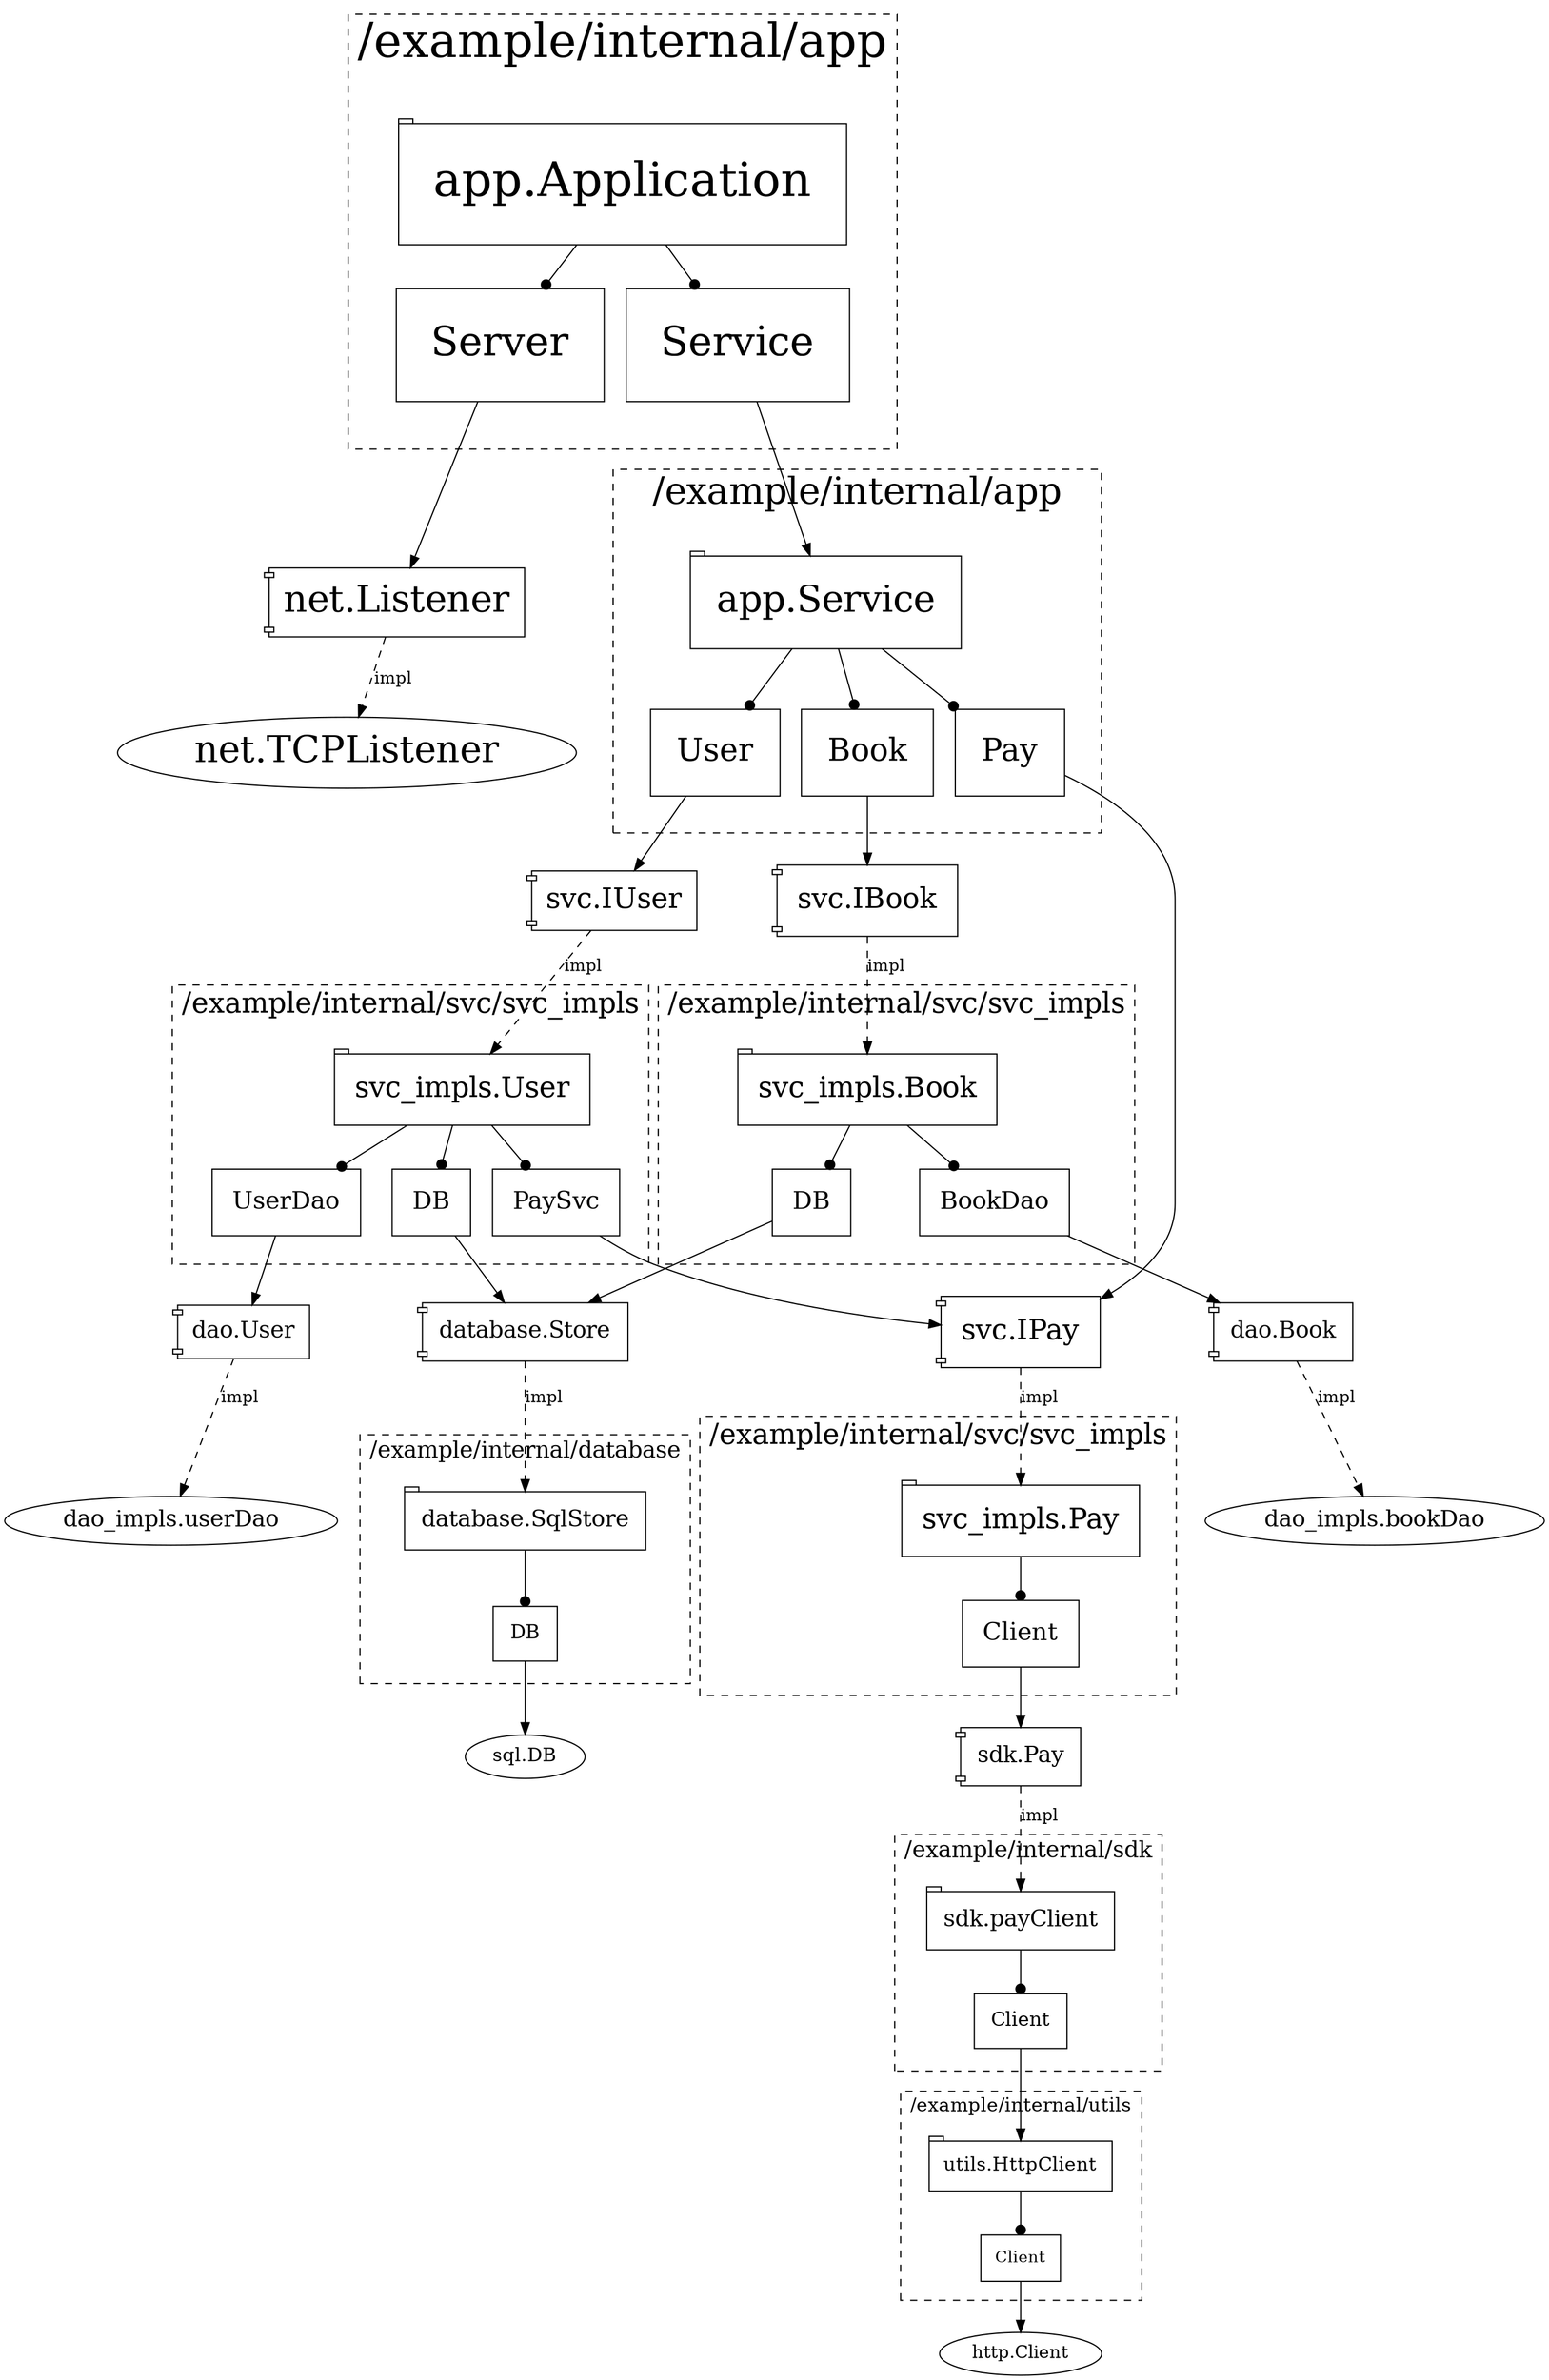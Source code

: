 digraph G {
	"app.Application"->"app.Application:Server"[ arrowhead=dot ];
	"app.Application:Server"->"net.Listener";
	"net.Listener"->"net.TCPListener"[ label=impl, style=dashed ];
	"app.Application"->"app.Application:Service"[ arrowhead=dot ];
	"app.Application:Service"->"app.Service";
	"app.Service"->"app.Service:User"[ arrowhead=dot ];
	"app.Service:User"->"svc.IUser";
	"svc.IUser"->"svc_impls.User"[ label=impl, style=dashed ];
	"svc_impls.User"->"svc_impls.User:UserDao"[ arrowhead=dot ];
	"svc_impls.User:UserDao"->"dao.User";
	"dao.User"->"dao_impls.userDao"[ label=impl, style=dashed ];
	"svc_impls.User"->"svc_impls.User:DB"[ arrowhead=dot ];
	"svc_impls.User:DB"->"database.Store";
	"database.Store"->"database.SqlStore"[ label=impl, style=dashed ];
	"database.SqlStore"->"database.SqlStore:DB"[ arrowhead=dot ];
	"database.SqlStore:DB"->"sql.DB";
	"svc_impls.User"->"svc_impls.User:PaySvc"[ arrowhead=dot ];
	"svc_impls.User:PaySvc"->"svc.IPay";
	"svc.IPay"->"svc_impls.Pay"[ label=impl, style=dashed ];
	"svc_impls.Pay"->"svc_impls.Pay:Client"[ arrowhead=dot ];
	"svc_impls.Pay:Client"->"sdk.Pay";
	"sdk.Pay"->"sdk.payClient"[ label=impl, style=dashed ];
	"sdk.payClient"->"sdk.payClient:Client"[ arrowhead=dot ];
	"sdk.payClient:Client"->"utils.HttpClient";
	"utils.HttpClient"->"utils.HttpClient:Client"[ arrowhead=dot ];
	"utils.HttpClient:Client"->"http.Client";
	"app.Service"->"app.Service:Book"[ arrowhead=dot ];
	"app.Service:Book"->"svc.IBook";
	"svc.IBook"->"svc_impls.Book"[ label=impl, style=dashed ];
	"svc_impls.Book"->"svc_impls.Book:DB"[ arrowhead=dot ];
	"svc_impls.Book:DB"->"database.Store";
	"svc_impls.Book"->"svc_impls.Book:BookDao"[ arrowhead=dot ];
	"svc_impls.Book:BookDao"->"dao.Book";
	"dao.Book"->"dao_impls.bookDao"[ label=impl, style=dashed ];
	"app.Service"->"app.Service:Pay"[ arrowhead=dot ];
	"app.Service:Pay"->"svc.IPay";
	subgraph "cluster_app.Application" {
	fontsize=40;
	label="/example/internal/app";
	labelloc=t;
	margin=40;
	style=dashed;
	"app.Application" [ fontsize=40, margin=0.4, shape=tab ];
	"app.Application:Server" [ fontsize=34, label=Server, margin=0.4, shape=box ];
	"app.Application:Service" [ fontsize=34, label=Service, margin=0.4, shape=box ];

}
;
	subgraph "cluster_app.Service" {
	fontsize=31;
	label="/example/internal/app";
	labelloc=t;
	margin=31;
	style=dashed;
	"app.Service" [ fontsize=31, margin=0.31, shape=tab ];
	"app.Service:Book" [ fontsize=26.349999999999998, label=Book, margin=0.31, shape=box ];
	"app.Service:Pay" [ fontsize=26.349999999999998, label=Pay, margin=0.31, shape=box ];
	"app.Service:User" [ fontsize=26.349999999999998, label=User, margin=0.31, shape=box ];

}
;
	subgraph "cluster_dao_impls.bookDao" {
	fontsize=19;
	label="/example/internal/dao/dao_impls";
	labelloc=t;
	margin=19;
	style=dashed;

}
;
	subgraph "cluster_dao_impls.userDao" {
	fontsize=19;
	label="/example/internal/dao/dao_impls";
	labelloc=t;
	margin=19;
	style=dashed;

}
;
	subgraph "cluster_database.SqlStore" {
	fontsize=19;
	label="/example/internal/database";
	labelloc=t;
	margin=19;
	style=dashed;
	"database.SqlStore" [ fontsize=19, margin=0.19, shape=tab ];
	"database.SqlStore:DB" [ fontsize=16.15, label=DB, margin=0.19, shape=box ];

}
;
	subgraph "cluster_sdk.payClient" {
	fontsize=19;
	label="/example/internal/sdk";
	labelloc=t;
	margin=19;
	style=dashed;
	"sdk.payClient" [ fontsize=19, margin=0.19, shape=tab ];
	"sdk.payClient:Client" [ fontsize=16.15, label=Client, margin=0.19, shape=box ];

}
;
	subgraph "cluster_svc_impls.Book" {
	fontsize=24;
	label="/example/internal/svc/svc_impls";
	labelloc=t;
	margin=24;
	style=dashed;
	"svc_impls.Book" [ fontsize=24, margin=0.24, shape=tab ];
	"svc_impls.Book:BookDao" [ fontsize=20.4, label=BookDao, margin=0.24, shape=box ];
	"svc_impls.Book:DB" [ fontsize=20.4, label=DB, margin=0.24, shape=box ];

}
;
	subgraph "cluster_svc_impls.Pay" {
	fontsize=24;
	label="/example/internal/svc/svc_impls";
	labelloc=t;
	margin=24;
	style=dashed;
	"svc_impls.Pay" [ fontsize=24, margin=0.24, shape=tab ];
	"svc_impls.Pay:Client" [ fontsize=20.4, label=Client, margin=0.24, shape=box ];

}
;
	subgraph "cluster_svc_impls.User" {
	fontsize=24;
	label="/example/internal/svc/svc_impls";
	labelloc=t;
	margin=24;
	style=dashed;
	"svc_impls.User" [ fontsize=24, margin=0.24, shape=tab ];
	"svc_impls.User:DB" [ fontsize=20.4, label=DB, margin=0.24, shape=box ];
	"svc_impls.User:PaySvc" [ fontsize=20.4, label=PaySvc, margin=0.24, shape=box ];
	"svc_impls.User:UserDao" [ fontsize=20.4, label=UserDao, margin=0.24, shape=box ];

}
;
	subgraph "cluster_utils.HttpClient" {
	fontsize=16;
	label="/example/internal/utils";
	labelloc=t;
	margin=16;
	style=dashed;
	"utils.HttpClient" [ fontsize=16, margin=0.16, shape=tab ];
	"utils.HttpClient:Client" [ fontsize=13.6, label=Client, margin=0.16, shape=box ];

}
;
	"dao.Book" [ fontsize=19, label="dao.Book", margin=0.19, shape=component ];
	"dao.User" [ fontsize=19, label="dao.User", margin=0.16, shape=component ];
	"dao_impls.bookDao" [ fontsize=19 ];
	"dao_impls.userDao" [ fontsize=19 ];
	"database.Store" [ fontsize=19, label="database.Store", margin=0.19, shape=component ];
	"http.Client" [ fontsize=15 ];
	"net.Listener" [ fontsize=31, label="net.Listener", margin=0.16, shape=component ];
	"net.TCPListener" [ fontsize=31 ];
	"sdk.Pay" [ fontsize=19, label="sdk.Pay", margin=0.19, shape=component ];
	"sql.DB" [ fontsize=16 ];
	"svc.IBook" [ fontsize=24, label="svc.IBook", margin=0.24, shape=component ];
	"svc.IPay" [ fontsize=24, label="svc.IPay", margin=0.24, shape=component ];
	"svc.IUser" [ fontsize=24, label="svc.IUser", margin=0.16, shape=component ];

}
